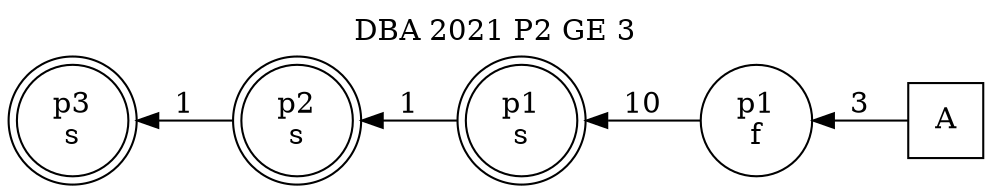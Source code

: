 digraph DBA_2021_P2_GE_3_GOOD {
labelloc="tl"
label= " DBA 2021 P2 GE 3 "
rankdir="RL";
graph [ size=" 10 , 10 !"]

"A" [shape="square" label="A"]
"p1_f" [shape="circle" label="p1
f"]
"p1_s" [shape="doublecircle" label="p1
s"]
"p2_s" [shape="doublecircle" label="p2
s"]
"p3_s" [shape="doublecircle" label="p3
s"]
"A" -> "p1_f" [ label=3]
"p1_f" -> "p1_s" [ label=10]
"p1_s" -> "p2_s" [ label=1]
"p2_s" -> "p3_s" [ label=1]
}
